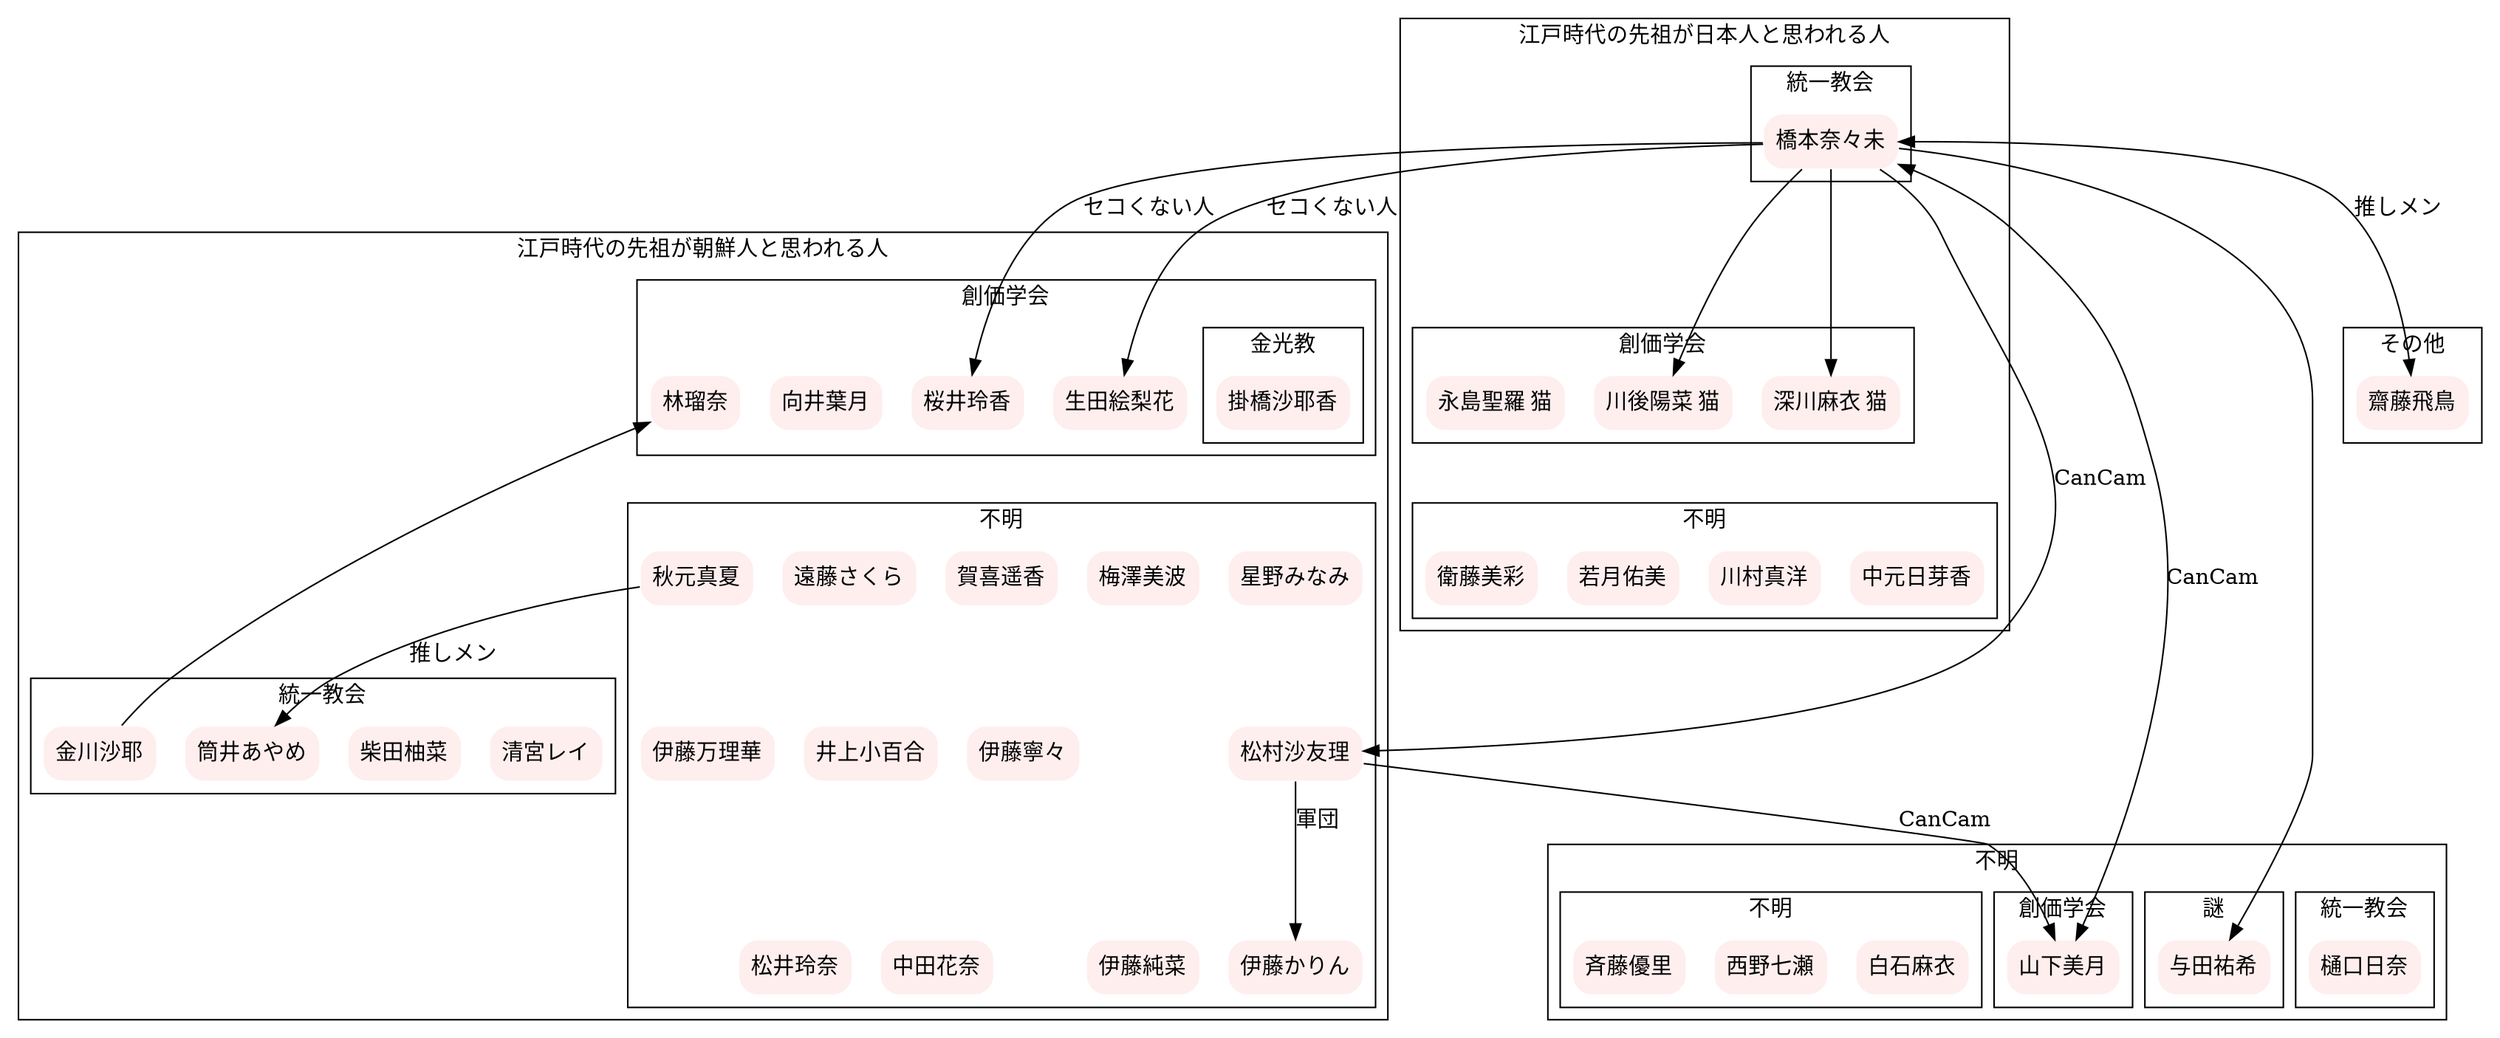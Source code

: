 digraph graph_name {
  graph [
    charset = "UTF-8";
  ];

  node[
    shape = box 
    style = "rounded,filled"
    color = "#FFFFFF",
    fillcolor = "#FFEEEE",
  ]mukai;  

  subgraph cluster_korea {
    label="江戸時代の先祖が朝鮮人と思われる人";
    fillcolor="#EEEEFF";
    subgraph cluster_ks {
      label="創価学会";
      reika[label="桜井玲香"]
      erika[label="生田絵梨花"]
      hayashi[label="林瑠奈"]
      mukai[label="向井葉月"];
      subgraph cluster_kk {
        label="金光教";
        kakehashi[label="掛橋沙耶香"]
      };
    };

  
    subgraph cluster_kc {
      label="統一教会";
      seimiya[label="清宮レイ"]
      yuna[label="柴田柚菜"]
      ayame[label="筒井あやめ"]
      kinkawa[label="金川沙耶"]
    };

    subgraph cluster_ku {
      label="不明";
      ringo[label="松村沙友理"]
      manatu[label="秋元真夏"]
      umemayo[label="梅澤美波"];
      haruchan[label="賀喜遥香"];
      sakura[label="遠藤さくら"]
      minami[label="星野みなみ"]
      sayu[label="井上小百合"]
      marika[label="伊藤万理華"]
      nene[label="伊藤寧々"]
      junna[label="伊藤純菜"]
      karin[label="伊藤かりん"]
      matui[label="松井玲奈"]
      kana[label="中田花奈"]
      minami->ringo[style=invis]
      ringo -> junna[style=invis]
      ringo -> karin[label="軍団"]
      sayu->kana[style=invis]
      sayu->matui[style=invis]
    }

    hayashi -> kinkawa[dir=back]

    manatu -> ayame[label="推しメン"]
    manatu ->marika[style=invis]
    manatu ->sayu[style=invis]
    manatu -> nene[style=invis]
  }

  subgraph cluster_japan {
    label="江戸時代の先祖が日本人と思われる人";
    subgraph cluster_jc {
      label="統一教会";
      hashimoto[label="橋本奈々未"]
    }

    subgraph cluster_js {
      label = "創価学会";
      hinapyon[label="川後陽菜 猫"]
      fukagawa[label="深川麻衣 猫"]
      rarin[label="永島聖羅 猫"]
    }

    subgraph  cluster_ju {
      label="不明"
      himetan[label="中元日芽香"]
      rotty[label="川村真洋"]
      waka[label="若月佑美"]
      misa[label="衛藤美彩"]
    }
    rarin -> misa [style=invis]
  }

  subgraph cluster_unk {
    label="不明";
    subgraph cluster_uc {
      label="統一教会"
      chima[label="樋口日奈"]
    }
    subgraph cluster_us {
      label="創価学会"
      miduki[label="山下美月"];
    }

    subgraph cluster_uu {
      label="謎"
      yoda[label="与田祐希"]
    }

    subgraph cluster_uuu {
      label="不明"
      maiyan[label="白石麻衣"]
      nanase[label="西野七瀬"]
      yuuri[label="斉藤優里"]
    }
  }

  subgraph cluster_special {
    label="その他"
    asunyan[label="齋藤飛鳥"]
  }

  mukai->hashimoto[style=invis]
  hashimoto->kakehashi[style=invis]
  mukai -> himetan[style=invis]
  hashimoto -> himetan[style=invis]
  kakehashi -> sakura[style=invis]
  sakura -> hinapyon[style=invis]
  hashimoto -> miduki[dir=both, label="CanCam"]
  hashimoto -> asunyan[dir=both,label="推しメン"]
  hashimoto -> fukagawa
  hashimoto -> hinapyon
  hashimoto -> yoda
  hashimoto -> reika[label="セコくない人"]
  hashimoto -> erika[label="セコくない人"]
  hashimoto -> ringo[label="CanCam"]
  ringo -> miduki[label="CanCam"]

  hinapyon -> miduki[style=invis]
}
